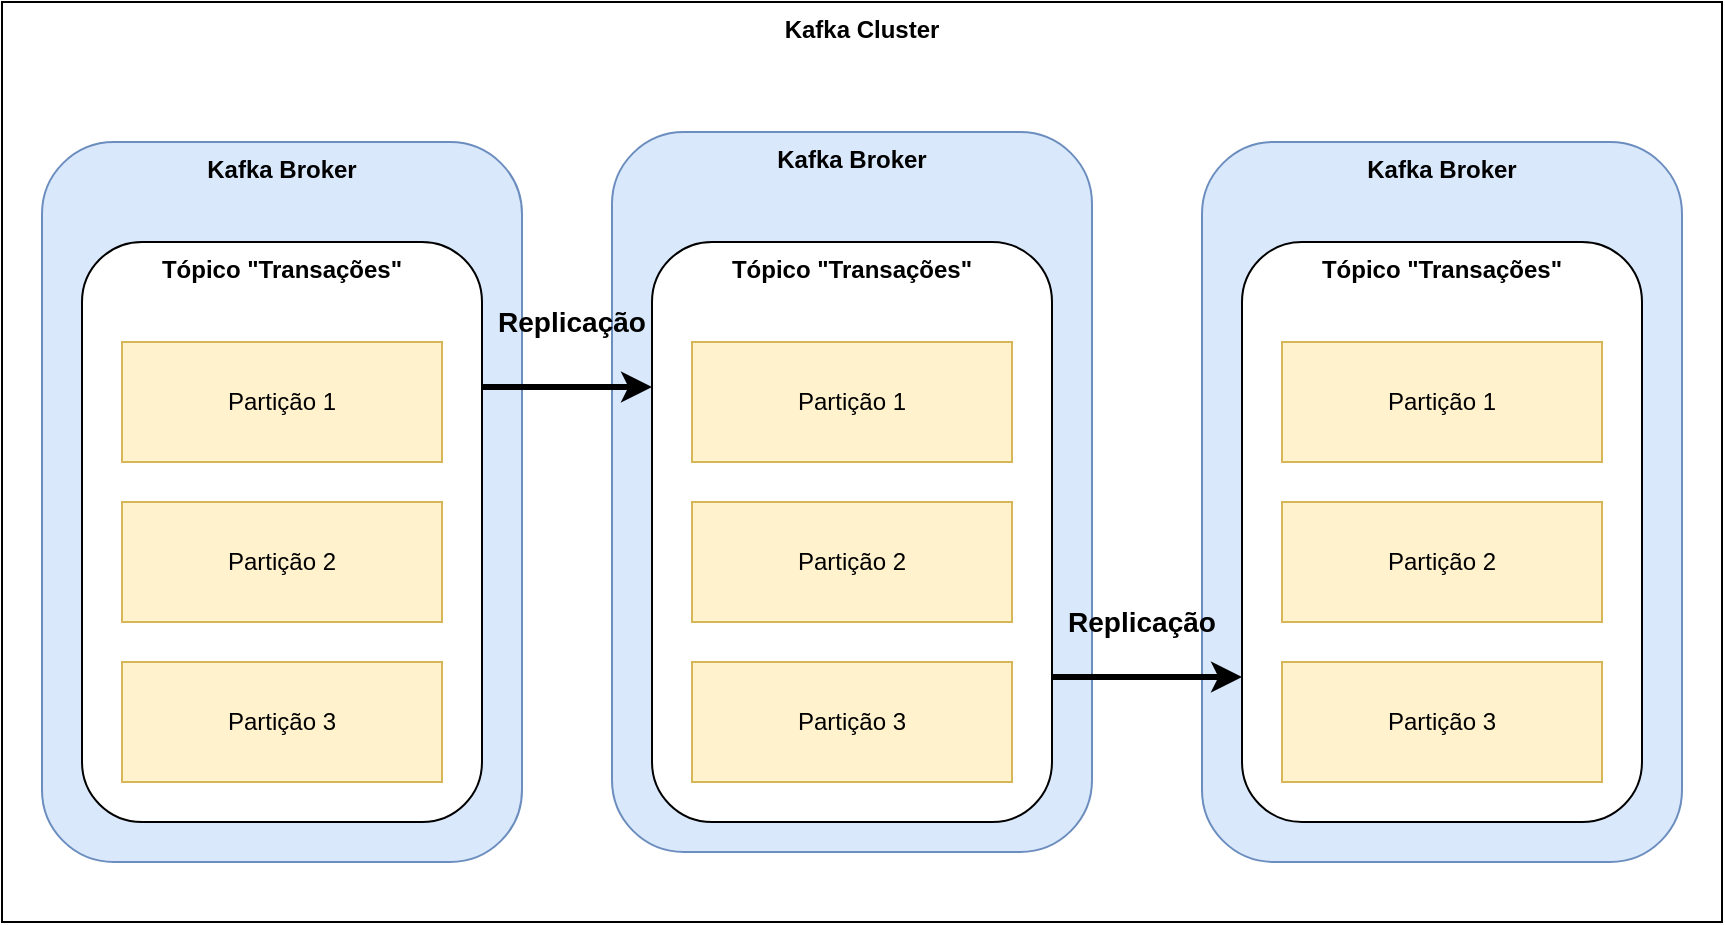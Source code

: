 <mxfile version="13.6.2" type="google" pages="8"><diagram id="SMaGmtSMMF9v738owCNt" name="001"><mxGraphModel dx="1355" dy="774" grid="1" gridSize="10" guides="1" tooltips="1" connect="1" arrows="1" fold="1" page="1" pageScale="1" pageWidth="850" pageHeight="1100" math="0" shadow="0"><root><mxCell id="0"/><mxCell id="1" parent="0"/><mxCell id="S-jKX4IU_Y_Quae8QyHj-8" value="Kafka Cluster" style="rounded=0;whiteSpace=wrap;html=1;align=center;fontStyle=1;verticalAlign=top;" parent="1" vertex="1"><mxGeometry width="860" height="460" as="geometry"/></mxCell><mxCell id="S-jKX4IU_Y_Quae8QyHj-3" value="&lt;b&gt;Kafka Broker&lt;/b&gt;" style="rounded=1;whiteSpace=wrap;html=1;verticalAlign=top;align=center;fillColor=#dae8fc;strokeColor=#6c8ebf;" parent="1" vertex="1"><mxGeometry x="20" y="70" width="240" height="360" as="geometry"/></mxCell><mxCell id="S-jKX4IU_Y_Quae8QyHj-9" value="&lt;b&gt;Kafka Broker&lt;/b&gt;" style="rounded=1;whiteSpace=wrap;html=1;verticalAlign=top;align=center;fillColor=#dae8fc;strokeColor=#6c8ebf;" parent="1" vertex="1"><mxGeometry x="305" y="65" width="240" height="360" as="geometry"/></mxCell><mxCell id="S-jKX4IU_Y_Quae8QyHj-10" value="&lt;b&gt;Kafka Broker&lt;/b&gt;" style="rounded=1;whiteSpace=wrap;html=1;verticalAlign=top;align=center;fillColor=#dae8fc;strokeColor=#6c8ebf;" parent="1" vertex="1"><mxGeometry x="600" y="70" width="240" height="360" as="geometry"/></mxCell><mxCell id="S-jKX4IU_Y_Quae8QyHj-11" value="&lt;b&gt;Tópico &quot;Transações&quot;&lt;/b&gt;" style="rounded=1;whiteSpace=wrap;html=1;align=center;verticalAlign=top;" parent="1" vertex="1"><mxGeometry x="40" y="120" width="200" height="290" as="geometry"/></mxCell><mxCell id="S-jKX4IU_Y_Quae8QyHj-12" value="Partição 1" style="rounded=0;whiteSpace=wrap;html=1;align=center;fillColor=#fff2cc;strokeColor=#d6b656;" parent="1" vertex="1"><mxGeometry x="60" y="170" width="160" height="60" as="geometry"/></mxCell><mxCell id="S-jKX4IU_Y_Quae8QyHj-13" value="Partição 2" style="rounded=0;whiteSpace=wrap;html=1;align=center;fillColor=#fff2cc;strokeColor=#d6b656;" parent="1" vertex="1"><mxGeometry x="60" y="250" width="160" height="60" as="geometry"/></mxCell><mxCell id="S-jKX4IU_Y_Quae8QyHj-14" value="Partição 3" style="rounded=0;whiteSpace=wrap;html=1;align=center;fillColor=#fff2cc;strokeColor=#d6b656;" parent="1" vertex="1"><mxGeometry x="60" y="330" width="160" height="60" as="geometry"/></mxCell><mxCell id="S-jKX4IU_Y_Quae8QyHj-15" value="&lt;b&gt;Tópico &quot;Transações&quot;&lt;/b&gt;" style="rounded=1;whiteSpace=wrap;html=1;align=center;verticalAlign=top;" parent="1" vertex="1"><mxGeometry x="325" y="120" width="200" height="290" as="geometry"/></mxCell><mxCell id="S-jKX4IU_Y_Quae8QyHj-16" value="Partição 1" style="rounded=0;whiteSpace=wrap;html=1;align=center;fillColor=#fff2cc;strokeColor=#d6b656;" parent="1" vertex="1"><mxGeometry x="345" y="170" width="160" height="60" as="geometry"/></mxCell><mxCell id="S-jKX4IU_Y_Quae8QyHj-17" value="Partição 2" style="rounded=0;whiteSpace=wrap;html=1;align=center;fillColor=#fff2cc;strokeColor=#d6b656;" parent="1" vertex="1"><mxGeometry x="345" y="250" width="160" height="60" as="geometry"/></mxCell><mxCell id="S-jKX4IU_Y_Quae8QyHj-18" value="Partição 3" style="rounded=0;whiteSpace=wrap;html=1;align=center;fillColor=#fff2cc;strokeColor=#d6b656;" parent="1" vertex="1"><mxGeometry x="345" y="330" width="160" height="60" as="geometry"/></mxCell><mxCell id="S-jKX4IU_Y_Quae8QyHj-19" value="&lt;b&gt;Tópico &quot;Transações&quot;&lt;/b&gt;" style="rounded=1;whiteSpace=wrap;html=1;align=center;verticalAlign=top;" parent="1" vertex="1"><mxGeometry x="620" y="120" width="200" height="290" as="geometry"/></mxCell><mxCell id="S-jKX4IU_Y_Quae8QyHj-20" value="Partição 1" style="rounded=0;whiteSpace=wrap;html=1;align=center;fillColor=#fff2cc;strokeColor=#d6b656;" parent="1" vertex="1"><mxGeometry x="640" y="170" width="160" height="60" as="geometry"/></mxCell><mxCell id="S-jKX4IU_Y_Quae8QyHj-21" value="Partição 2" style="rounded=0;whiteSpace=wrap;html=1;align=center;fillColor=#fff2cc;strokeColor=#d6b656;" parent="1" vertex="1"><mxGeometry x="640" y="250" width="160" height="60" as="geometry"/></mxCell><mxCell id="S-jKX4IU_Y_Quae8QyHj-22" value="Partição 3" style="rounded=0;whiteSpace=wrap;html=1;align=center;fillColor=#fff2cc;strokeColor=#d6b656;" parent="1" vertex="1"><mxGeometry x="640" y="330" width="160" height="60" as="geometry"/></mxCell><mxCell id="S-jKX4IU_Y_Quae8QyHj-23" value="" style="endArrow=classic;html=1;exitX=1;exitY=0.25;exitDx=0;exitDy=0;entryX=0;entryY=0.25;entryDx=0;entryDy=0;strokeWidth=3;" parent="1" source="S-jKX4IU_Y_Quae8QyHj-11" target="S-jKX4IU_Y_Quae8QyHj-15" edge="1"><mxGeometry width="50" height="50" relative="1" as="geometry"><mxPoint x="280" y="590" as="sourcePoint"/><mxPoint x="330" y="540" as="targetPoint"/></mxGeometry></mxCell><mxCell id="S-jKX4IU_Y_Quae8QyHj-24" value="" style="endArrow=classic;html=1;exitX=1;exitY=0.75;exitDx=0;exitDy=0;entryX=0;entryY=0.75;entryDx=0;entryDy=0;strokeWidth=3;" parent="1" source="S-jKX4IU_Y_Quae8QyHj-15" target="S-jKX4IU_Y_Quae8QyHj-19" edge="1"><mxGeometry width="50" height="50" relative="1" as="geometry"><mxPoint x="250" y="202.5" as="sourcePoint"/><mxPoint x="335" y="202.5" as="targetPoint"/></mxGeometry></mxCell><mxCell id="S-jKX4IU_Y_Quae8QyHj-25" value="Replicação" style="text;html=1;strokeColor=none;fillColor=none;align=center;verticalAlign=middle;whiteSpace=wrap;rounded=0;fontStyle=1;fontSize=14;" parent="1" vertex="1"><mxGeometry x="240" y="150" width="90" height="20" as="geometry"/></mxCell><mxCell id="S-jKX4IU_Y_Quae8QyHj-26" value="Replicação" style="text;html=1;strokeColor=none;fillColor=none;align=center;verticalAlign=middle;whiteSpace=wrap;rounded=0;fontStyle=1;fontSize=14;" parent="1" vertex="1"><mxGeometry x="525" y="300" width="90" height="20" as="geometry"/></mxCell></root></mxGraphModel></diagram><diagram name="002" id="JrnRyFQoqWRYD9gsjKCZ"><mxGraphModel dx="1355" dy="774" grid="1" gridSize="10" guides="1" tooltips="1" connect="1" arrows="1" fold="1" page="1" pageScale="1" pageWidth="850" pageHeight="1100" math="0" shadow="0"><root><mxCell id="Ucshd4aC1cY5AWFS7UN5-0"/><mxCell id="Ucshd4aC1cY5AWFS7UN5-1" parent="Ucshd4aC1cY5AWFS7UN5-0"/><mxCell id="Ucshd4aC1cY5AWFS7UN5-6" value="&lt;b&gt;Tópico &quot;Transações&quot;&lt;/b&gt;" style="rounded=1;whiteSpace=wrap;html=1;align=center;verticalAlign=top;" parent="Ucshd4aC1cY5AWFS7UN5-1" vertex="1"><mxGeometry x="40" y="30" width="200" height="290" as="geometry"/></mxCell><mxCell id="Ucshd4aC1cY5AWFS7UN5-7" value="Partição 1" style="rounded=0;whiteSpace=wrap;html=1;align=center;fillColor=#fff2cc;strokeColor=#d6b656;" parent="Ucshd4aC1cY5AWFS7UN5-1" vertex="1"><mxGeometry x="60" y="80" width="160" height="60" as="geometry"/></mxCell><mxCell id="Ucshd4aC1cY5AWFS7UN5-8" value="Partição 2" style="rounded=0;whiteSpace=wrap;html=1;align=center;fillColor=#fff2cc;strokeColor=#d6b656;" parent="Ucshd4aC1cY5AWFS7UN5-1" vertex="1"><mxGeometry x="60" y="160" width="160" height="60" as="geometry"/></mxCell><mxCell id="Ucshd4aC1cY5AWFS7UN5-9" value="Partição 3" style="rounded=0;whiteSpace=wrap;html=1;align=center;fillColor=#fff2cc;strokeColor=#d6b656;" parent="Ucshd4aC1cY5AWFS7UN5-1" vertex="1"><mxGeometry x="60" y="240" width="160" height="60" as="geometry"/></mxCell></root></mxGraphModel></diagram><diagram name="003" id="pwMc_rxLqla7Qt0mM9DG"><mxGraphModel dx="1355" dy="774" grid="1" gridSize="10" guides="1" tooltips="1" connect="1" arrows="1" fold="1" page="1" pageScale="1" pageWidth="850" pageHeight="1100" math="0" shadow="0"><root><mxCell id="iGPVlThM0k2ocdTnZLX1-0"/><mxCell id="iGPVlThM0k2ocdTnZLX1-1" parent="iGPVlThM0k2ocdTnZLX1-0"/><mxCell id="iGPVlThM0k2ocdTnZLX1-2" value="&lt;b&gt;Tópico &quot;trucks&quot;&lt;/b&gt;" style="rounded=1;whiteSpace=wrap;html=1;align=center;verticalAlign=top;" vertex="1" parent="iGPVlThM0k2ocdTnZLX1-1"><mxGeometry x="390" y="30" width="200" height="290" as="geometry"/></mxCell><mxCell id="iGPVlThM0k2ocdTnZLX1-3" value="Partição 1" style="rounded=0;whiteSpace=wrap;html=1;align=center;fillColor=#fff2cc;strokeColor=#d6b656;" vertex="1" parent="iGPVlThM0k2ocdTnZLX1-1"><mxGeometry x="410" y="80" width="160" height="60" as="geometry"/></mxCell><mxCell id="iGPVlThM0k2ocdTnZLX1-4" value="Partição 2" style="rounded=0;whiteSpace=wrap;html=1;align=center;fillColor=#fff2cc;strokeColor=#d6b656;" vertex="1" parent="iGPVlThM0k2ocdTnZLX1-1"><mxGeometry x="410" y="160" width="160" height="60" as="geometry"/></mxCell><mxCell id="iGPVlThM0k2ocdTnZLX1-5" value="Partição 3" style="rounded=0;whiteSpace=wrap;html=1;align=center;fillColor=#fff2cc;strokeColor=#d6b656;" vertex="1" parent="iGPVlThM0k2ocdTnZLX1-1"><mxGeometry x="410" y="240" width="160" height="60" as="geometry"/></mxCell><mxCell id="iGPVlThM0k2ocdTnZLX1-13" value="" style="endArrow=classic;html=1;entryX=0;entryY=0.5;entryDx=0;entryDy=0;" edge="1" parent="iGPVlThM0k2ocdTnZLX1-1" target="iGPVlThM0k2ocdTnZLX1-3"><mxGeometry width="50" height="50" relative="1" as="geometry"><mxPoint x="140" y="110" as="sourcePoint"/><mxPoint x="450" y="210" as="targetPoint"/></mxGeometry></mxCell><mxCell id="iGPVlThM0k2ocdTnZLX1-14" value="" style="endArrow=classic;html=1;entryX=0;entryY=0.5;entryDx=0;entryDy=0;" edge="1" parent="iGPVlThM0k2ocdTnZLX1-1" target="iGPVlThM0k2ocdTnZLX1-5"><mxGeometry width="50" height="50" relative="1" as="geometry"><mxPoint x="140" y="270" as="sourcePoint"/><mxPoint x="270" y="120" as="targetPoint"/><Array as="points"><mxPoint x="200" y="270"/></Array></mxGeometry></mxCell><mxCell id="iGPVlThM0k2ocdTnZLX1-6" value="" style="shape=image;verticalLabelPosition=bottom;labelBackgroundColor=#ffffff;verticalAlign=top;aspect=fixed;imageAspect=0;image=https://image.flaticon.com/icons/svg/502/502009.svg;" vertex="1" parent="iGPVlThM0k2ocdTnZLX1-1"><mxGeometry x="50" y="60" width="82.5" height="82.5" as="geometry"/></mxCell><mxCell id="iGPVlThM0k2ocdTnZLX1-10" value="" style="shape=image;verticalLabelPosition=bottom;labelBackgroundColor=#ffffff;verticalAlign=top;aspect=fixed;imageAspect=0;image=https://image.flaticon.com/icons/svg/502/502009.svg;" vertex="1" parent="iGPVlThM0k2ocdTnZLX1-1"><mxGeometry x="50" y="220" width="82.5" height="82.5" as="geometry"/></mxCell><mxCell id="cJ6sBGNRuk6j-lRIObsk-7" value="" style="group;fontSize=13;" vertex="1" connectable="0" parent="iGPVlThM0k2ocdTnZLX1-1"><mxGeometry x="230" y="40" width="110" height="67.5" as="geometry"/></mxCell><mxCell id="cJ6sBGNRuk6j-lRIObsk-8" value="chave: &lt;span style=&quot;font-weight: normal ; font-size: 14px&quot;&gt;caminhão-001&lt;/span&gt;" style="text;html=1;strokeColor=none;fillColor=none;align=center;verticalAlign=middle;whiteSpace=wrap;rounded=0;fontStyle=1;fontSize=14;" vertex="1" parent="cJ6sBGNRuk6j-lRIObsk-7"><mxGeometry x="-60" width="170" height="27.5" as="geometry"/></mxCell><mxCell id="cJ6sBGNRuk6j-lRIObsk-9" value="" style="shape=image;verticalLabelPosition=bottom;labelBackgroundColor=#ffffff;verticalAlign=top;aspect=fixed;imageAspect=0;image=https://image.flaticon.com/icons/svg/88/88264.svg;" vertex="1" parent="cJ6sBGNRuk6j-lRIObsk-7"><mxGeometry x="5" y="27.5" width="40" height="40" as="geometry"/></mxCell><mxCell id="cJ6sBGNRuk6j-lRIObsk-10" value="" style="group;fontSize=13;" vertex="1" connectable="0" parent="iGPVlThM0k2ocdTnZLX1-1"><mxGeometry x="230" y="200" width="110" height="67.5" as="geometry"/></mxCell><mxCell id="cJ6sBGNRuk6j-lRIObsk-11" value="chave: &lt;span style=&quot;font-weight: normal ; font-size: 14px&quot;&gt;caminhão-002&lt;/span&gt;" style="text;html=1;strokeColor=none;fillColor=none;align=center;verticalAlign=middle;whiteSpace=wrap;rounded=0;fontStyle=1;fontSize=14;" vertex="1" parent="cJ6sBGNRuk6j-lRIObsk-10"><mxGeometry x="-60" width="170" height="27.5" as="geometry"/></mxCell><mxCell id="cJ6sBGNRuk6j-lRIObsk-12" value="" style="shape=image;verticalLabelPosition=bottom;labelBackgroundColor=#ffffff;verticalAlign=top;aspect=fixed;imageAspect=0;image=https://image.flaticon.com/icons/svg/88/88264.svg;" vertex="1" parent="cJ6sBGNRuk6j-lRIObsk-10"><mxGeometry x="5" y="27.5" width="40" height="40" as="geometry"/></mxCell></root></mxGraphModel></diagram><diagram name="004" id="ZYCza1hA_O1iKmWrlJeM"><mxGraphModel dx="1355" dy="774" grid="1" gridSize="10" guides="1" tooltips="1" connect="1" arrows="1" fold="1" page="1" pageScale="1" pageWidth="850" pageHeight="1100" math="0" shadow="0"><root><mxCell id="QipPhao0W5s7_NOXU7sE-0"/><mxCell id="QipPhao0W5s7_NOXU7sE-1" parent="QipPhao0W5s7_NOXU7sE-0"/><mxCell id="QipPhao0W5s7_NOXU7sE-2" value="&lt;b&gt;Tópico &quot;Transações&quot;&lt;/b&gt;" style="rounded=1;whiteSpace=wrap;html=1;align=center;verticalAlign=top;" vertex="1" parent="QipPhao0W5s7_NOXU7sE-1"><mxGeometry x="40" y="30" width="550" height="360" as="geometry"/></mxCell><mxCell id="QipPhao0W5s7_NOXU7sE-16" value="" style="group" vertex="1" connectable="0" parent="QipPhao0W5s7_NOXU7sE-1"><mxGeometry x="60" y="80" width="510" height="80" as="geometry"/></mxCell><mxCell id="QipPhao0W5s7_NOXU7sE-3" value="Partição 1" style="rounded=0;whiteSpace=wrap;html=1;align=center;fillColor=#fff2cc;strokeColor=#d6b656;verticalAlign=top;" vertex="1" parent="QipPhao0W5s7_NOXU7sE-16"><mxGeometry width="510" height="80" as="geometry"/></mxCell><mxCell id="QipPhao0W5s7_NOXU7sE-6" value="0" style="rounded=0;whiteSpace=wrap;html=1;" vertex="1" parent="QipPhao0W5s7_NOXU7sE-16"><mxGeometry x="10" y="40" width="40" height="30" as="geometry"/></mxCell><mxCell id="QipPhao0W5s7_NOXU7sE-7" value="1" style="rounded=0;whiteSpace=wrap;html=1;" vertex="1" parent="QipPhao0W5s7_NOXU7sE-16"><mxGeometry x="60" y="40" width="40" height="30" as="geometry"/></mxCell><mxCell id="QipPhao0W5s7_NOXU7sE-8" value="2" style="rounded=0;whiteSpace=wrap;html=1;" vertex="1" parent="QipPhao0W5s7_NOXU7sE-16"><mxGeometry x="110" y="40" width="40" height="30" as="geometry"/></mxCell><mxCell id="QipPhao0W5s7_NOXU7sE-9" value="3" style="rounded=0;whiteSpace=wrap;html=1;" vertex="1" parent="QipPhao0W5s7_NOXU7sE-16"><mxGeometry x="160" y="40" width="40" height="30" as="geometry"/></mxCell><mxCell id="QipPhao0W5s7_NOXU7sE-10" value="4" style="rounded=0;whiteSpace=wrap;html=1;" vertex="1" parent="QipPhao0W5s7_NOXU7sE-16"><mxGeometry x="210" y="40" width="40" height="30" as="geometry"/></mxCell><mxCell id="QipPhao0W5s7_NOXU7sE-11" value="5" style="rounded=0;whiteSpace=wrap;html=1;" vertex="1" parent="QipPhao0W5s7_NOXU7sE-16"><mxGeometry x="260" y="40" width="40" height="30" as="geometry"/></mxCell><mxCell id="QipPhao0W5s7_NOXU7sE-12" value="6" style="rounded=0;whiteSpace=wrap;html=1;" vertex="1" parent="QipPhao0W5s7_NOXU7sE-16"><mxGeometry x="310" y="40" width="40" height="30" as="geometry"/></mxCell><mxCell id="QipPhao0W5s7_NOXU7sE-13" value="7" style="rounded=0;whiteSpace=wrap;html=1;" vertex="1" parent="QipPhao0W5s7_NOXU7sE-16"><mxGeometry x="360" y="40" width="40" height="30" as="geometry"/></mxCell><mxCell id="QipPhao0W5s7_NOXU7sE-14" value="8" style="rounded=0;whiteSpace=wrap;html=1;" vertex="1" parent="QipPhao0W5s7_NOXU7sE-16"><mxGeometry x="410" y="40" width="40" height="30" as="geometry"/></mxCell><mxCell id="QipPhao0W5s7_NOXU7sE-15" value="9" style="rounded=0;whiteSpace=wrap;html=1;" vertex="1" parent="QipPhao0W5s7_NOXU7sE-16"><mxGeometry x="460" y="40" width="40" height="30" as="geometry"/></mxCell><mxCell id="QipPhao0W5s7_NOXU7sE-17" value="" style="group" vertex="1" connectable="0" parent="QipPhao0W5s7_NOXU7sE-1"><mxGeometry x="60" y="180" width="510" height="80" as="geometry"/></mxCell><mxCell id="QipPhao0W5s7_NOXU7sE-18" value="Partição 2" style="rounded=0;whiteSpace=wrap;html=1;align=center;fillColor=#fff2cc;strokeColor=#d6b656;verticalAlign=top;" vertex="1" parent="QipPhao0W5s7_NOXU7sE-17"><mxGeometry width="510" height="80" as="geometry"/></mxCell><mxCell id="QipPhao0W5s7_NOXU7sE-19" value="0" style="rounded=0;whiteSpace=wrap;html=1;" vertex="1" parent="QipPhao0W5s7_NOXU7sE-17"><mxGeometry x="10" y="40" width="40" height="30" as="geometry"/></mxCell><mxCell id="QipPhao0W5s7_NOXU7sE-20" value="1" style="rounded=0;whiteSpace=wrap;html=1;" vertex="1" parent="QipPhao0W5s7_NOXU7sE-17"><mxGeometry x="60" y="40" width="40" height="30" as="geometry"/></mxCell><mxCell id="QipPhao0W5s7_NOXU7sE-21" value="2" style="rounded=0;whiteSpace=wrap;html=1;" vertex="1" parent="QipPhao0W5s7_NOXU7sE-17"><mxGeometry x="110" y="40" width="40" height="30" as="geometry"/></mxCell><mxCell id="QipPhao0W5s7_NOXU7sE-22" value="3" style="rounded=0;whiteSpace=wrap;html=1;" vertex="1" parent="QipPhao0W5s7_NOXU7sE-17"><mxGeometry x="160" y="40" width="40" height="30" as="geometry"/></mxCell><mxCell id="QipPhao0W5s7_NOXU7sE-23" value="4" style="rounded=0;whiteSpace=wrap;html=1;" vertex="1" parent="QipPhao0W5s7_NOXU7sE-17"><mxGeometry x="210" y="40" width="40" height="30" as="geometry"/></mxCell><mxCell id="QipPhao0W5s7_NOXU7sE-24" value="5" style="rounded=0;whiteSpace=wrap;html=1;" vertex="1" parent="QipPhao0W5s7_NOXU7sE-17"><mxGeometry x="260" y="40" width="40" height="30" as="geometry"/></mxCell><mxCell id="QipPhao0W5s7_NOXU7sE-25" value="6" style="rounded=0;whiteSpace=wrap;html=1;" vertex="1" parent="QipPhao0W5s7_NOXU7sE-17"><mxGeometry x="310" y="40" width="40" height="30" as="geometry"/></mxCell><mxCell id="QipPhao0W5s7_NOXU7sE-26" value="7" style="rounded=0;whiteSpace=wrap;html=1;" vertex="1" parent="QipPhao0W5s7_NOXU7sE-17"><mxGeometry x="360" y="40" width="40" height="30" as="geometry"/></mxCell><mxCell id="QipPhao0W5s7_NOXU7sE-27" value="8" style="rounded=0;whiteSpace=wrap;html=1;" vertex="1" parent="QipPhao0W5s7_NOXU7sE-17"><mxGeometry x="410" y="40" width="40" height="30" as="geometry"/></mxCell><mxCell id="QipPhao0W5s7_NOXU7sE-28" value="9" style="rounded=0;whiteSpace=wrap;html=1;" vertex="1" parent="QipPhao0W5s7_NOXU7sE-17"><mxGeometry x="460" y="40" width="40" height="30" as="geometry"/></mxCell><mxCell id="QipPhao0W5s7_NOXU7sE-30" value="" style="group" vertex="1" connectable="0" parent="QipPhao0W5s7_NOXU7sE-1"><mxGeometry x="60" y="280" width="510" height="80" as="geometry"/></mxCell><mxCell id="QipPhao0W5s7_NOXU7sE-31" value="Partição 3" style="rounded=0;whiteSpace=wrap;html=1;align=center;fillColor=#fff2cc;strokeColor=#d6b656;verticalAlign=top;" vertex="1" parent="QipPhao0W5s7_NOXU7sE-30"><mxGeometry width="510" height="80" as="geometry"/></mxCell><mxCell id="QipPhao0W5s7_NOXU7sE-32" value="0" style="rounded=0;whiteSpace=wrap;html=1;" vertex="1" parent="QipPhao0W5s7_NOXU7sE-30"><mxGeometry x="10" y="40" width="40" height="30" as="geometry"/></mxCell><mxCell id="QipPhao0W5s7_NOXU7sE-33" value="1" style="rounded=0;whiteSpace=wrap;html=1;" vertex="1" parent="QipPhao0W5s7_NOXU7sE-30"><mxGeometry x="60" y="40" width="40" height="30" as="geometry"/></mxCell><mxCell id="QipPhao0W5s7_NOXU7sE-34" value="2" style="rounded=0;whiteSpace=wrap;html=1;" vertex="1" parent="QipPhao0W5s7_NOXU7sE-30"><mxGeometry x="110" y="40" width="40" height="30" as="geometry"/></mxCell><mxCell id="QipPhao0W5s7_NOXU7sE-35" value="3" style="rounded=0;whiteSpace=wrap;html=1;" vertex="1" parent="QipPhao0W5s7_NOXU7sE-30"><mxGeometry x="160" y="40" width="40" height="30" as="geometry"/></mxCell><mxCell id="QipPhao0W5s7_NOXU7sE-36" value="4" style="rounded=0;whiteSpace=wrap;html=1;" vertex="1" parent="QipPhao0W5s7_NOXU7sE-30"><mxGeometry x="210" y="40" width="40" height="30" as="geometry"/></mxCell><mxCell id="QipPhao0W5s7_NOXU7sE-37" value="5" style="rounded=0;whiteSpace=wrap;html=1;" vertex="1" parent="QipPhao0W5s7_NOXU7sE-30"><mxGeometry x="260" y="40" width="40" height="30" as="geometry"/></mxCell><mxCell id="QipPhao0W5s7_NOXU7sE-38" value="6" style="rounded=0;whiteSpace=wrap;html=1;" vertex="1" parent="QipPhao0W5s7_NOXU7sE-30"><mxGeometry x="310" y="40" width="40" height="30" as="geometry"/></mxCell><mxCell id="QipPhao0W5s7_NOXU7sE-39" value="7" style="rounded=0;whiteSpace=wrap;html=1;" vertex="1" parent="QipPhao0W5s7_NOXU7sE-30"><mxGeometry x="360" y="40" width="40" height="30" as="geometry"/></mxCell><mxCell id="QipPhao0W5s7_NOXU7sE-40" value="8" style="rounded=0;whiteSpace=wrap;html=1;" vertex="1" parent="QipPhao0W5s7_NOXU7sE-30"><mxGeometry x="410" y="40" width="40" height="30" as="geometry"/></mxCell><mxCell id="QipPhao0W5s7_NOXU7sE-41" value="9" style="rounded=0;whiteSpace=wrap;html=1;" vertex="1" parent="QipPhao0W5s7_NOXU7sE-30"><mxGeometry x="460" y="40" width="40" height="30" as="geometry"/></mxCell></root></mxGraphModel></diagram><diagram name="005" id="d5ZfJnXh7gqM4-FibMkE"><mxGraphModel dx="1355" dy="774" grid="1" gridSize="10" guides="1" tooltips="1" connect="1" arrows="1" fold="1" page="1" pageScale="1" pageWidth="850" pageHeight="1100" math="0" shadow="0"><root><mxCell id="OZIPf6FRHxM6QURKi4Pk-0"/><mxCell id="OZIPf6FRHxM6QURKi4Pk-1" parent="OZIPf6FRHxM6QURKi4Pk-0"/><mxCell id="OZIPf6FRHxM6QURKi4Pk-2" value="&lt;b&gt;Tópico &quot;Transações&quot;&lt;/b&gt;" style="rounded=1;whiteSpace=wrap;html=1;align=center;verticalAlign=top;" vertex="1" parent="OZIPf6FRHxM6QURKi4Pk-1"><mxGeometry x="40" y="30" width="550" height="360" as="geometry"/></mxCell><mxCell id="OZIPf6FRHxM6QURKi4Pk-3" value="" style="group" vertex="1" connectable="0" parent="OZIPf6FRHxM6QURKi4Pk-1"><mxGeometry x="60" y="80" width="510" height="80" as="geometry"/></mxCell><mxCell id="OZIPf6FRHxM6QURKi4Pk-4" value="Partição 1" style="rounded=0;whiteSpace=wrap;html=1;align=center;fillColor=#fff2cc;strokeColor=#d6b656;verticalAlign=top;" vertex="1" parent="OZIPf6FRHxM6QURKi4Pk-3"><mxGeometry width="510" height="80" as="geometry"/></mxCell><mxCell id="OZIPf6FRHxM6QURKi4Pk-5" value="0" style="rounded=0;whiteSpace=wrap;html=1;fillColor=#f8cecc;strokeColor=#b85450;" vertex="1" parent="OZIPf6FRHxM6QURKi4Pk-3"><mxGeometry x="10" y="40" width="40" height="30" as="geometry"/></mxCell><mxCell id="OZIPf6FRHxM6QURKi4Pk-6" value="1" style="rounded=0;whiteSpace=wrap;html=1;fillColor=#f8cecc;strokeColor=#b85450;" vertex="1" parent="OZIPf6FRHxM6QURKi4Pk-3"><mxGeometry x="60" y="40" width="40" height="30" as="geometry"/></mxCell><mxCell id="OZIPf6FRHxM6QURKi4Pk-7" value="2" style="rounded=0;whiteSpace=wrap;html=1;fillColor=#f8cecc;strokeColor=#b85450;" vertex="1" parent="OZIPf6FRHxM6QURKi4Pk-3"><mxGeometry x="110" y="40" width="40" height="30" as="geometry"/></mxCell><mxCell id="OZIPf6FRHxM6QURKi4Pk-8" value="3" style="rounded=0;whiteSpace=wrap;html=1;" vertex="1" parent="OZIPf6FRHxM6QURKi4Pk-3"><mxGeometry x="160" y="40" width="40" height="30" as="geometry"/></mxCell><mxCell id="OZIPf6FRHxM6QURKi4Pk-9" value="4" style="rounded=0;whiteSpace=wrap;html=1;" vertex="1" parent="OZIPf6FRHxM6QURKi4Pk-3"><mxGeometry x="210" y="40" width="40" height="30" as="geometry"/></mxCell><mxCell id="OZIPf6FRHxM6QURKi4Pk-10" value="5" style="rounded=0;whiteSpace=wrap;html=1;" vertex="1" parent="OZIPf6FRHxM6QURKi4Pk-3"><mxGeometry x="260" y="40" width="40" height="30" as="geometry"/></mxCell><mxCell id="OZIPf6FRHxM6QURKi4Pk-11" value="6" style="rounded=0;whiteSpace=wrap;html=1;" vertex="1" parent="OZIPf6FRHxM6QURKi4Pk-3"><mxGeometry x="310" y="40" width="40" height="30" as="geometry"/></mxCell><mxCell id="OZIPf6FRHxM6QURKi4Pk-12" value="7" style="rounded=0;whiteSpace=wrap;html=1;" vertex="1" parent="OZIPf6FRHxM6QURKi4Pk-3"><mxGeometry x="360" y="40" width="40" height="30" as="geometry"/></mxCell><mxCell id="OZIPf6FRHxM6QURKi4Pk-13" value="8" style="rounded=0;whiteSpace=wrap;html=1;" vertex="1" parent="OZIPf6FRHxM6QURKi4Pk-3"><mxGeometry x="410" y="40" width="40" height="30" as="geometry"/></mxCell><mxCell id="OZIPf6FRHxM6QURKi4Pk-14" value="9" style="rounded=0;whiteSpace=wrap;html=1;" vertex="1" parent="OZIPf6FRHxM6QURKi4Pk-3"><mxGeometry x="460" y="40" width="40" height="30" as="geometry"/></mxCell><mxCell id="OZIPf6FRHxM6QURKi4Pk-15" value="" style="group" vertex="1" connectable="0" parent="OZIPf6FRHxM6QURKi4Pk-1"><mxGeometry x="60" y="180" width="510" height="80" as="geometry"/></mxCell><mxCell id="OZIPf6FRHxM6QURKi4Pk-16" value="Partição 2" style="rounded=0;whiteSpace=wrap;html=1;align=center;fillColor=#fff2cc;strokeColor=#d6b656;verticalAlign=top;" vertex="1" parent="OZIPf6FRHxM6QURKi4Pk-15"><mxGeometry width="510" height="80" as="geometry"/></mxCell><mxCell id="OZIPf6FRHxM6QURKi4Pk-17" value="0" style="rounded=0;whiteSpace=wrap;html=1;fillColor=#f8cecc;strokeColor=#b85450;" vertex="1" parent="OZIPf6FRHxM6QURKi4Pk-15"><mxGeometry x="10" y="40" width="40" height="30" as="geometry"/></mxCell><mxCell id="OZIPf6FRHxM6QURKi4Pk-18" value="1" style="rounded=0;whiteSpace=wrap;html=1;fillColor=#f8cecc;strokeColor=#b85450;" vertex="1" parent="OZIPf6FRHxM6QURKi4Pk-15"><mxGeometry x="60" y="40" width="40" height="30" as="geometry"/></mxCell><mxCell id="OZIPf6FRHxM6QURKi4Pk-19" value="2" style="rounded=0;whiteSpace=wrap;html=1;fillColor=#f8cecc;strokeColor=#b85450;" vertex="1" parent="OZIPf6FRHxM6QURKi4Pk-15"><mxGeometry x="110" y="40" width="40" height="30" as="geometry"/></mxCell><mxCell id="OZIPf6FRHxM6QURKi4Pk-20" value="3" style="rounded=0;whiteSpace=wrap;html=1;fillColor=#f8cecc;strokeColor=#b85450;" vertex="1" parent="OZIPf6FRHxM6QURKi4Pk-15"><mxGeometry x="160" y="40" width="40" height="30" as="geometry"/></mxCell><mxCell id="OZIPf6FRHxM6QURKi4Pk-21" value="4" style="rounded=0;whiteSpace=wrap;html=1;fillColor=#f8cecc;strokeColor=#b85450;" vertex="1" parent="OZIPf6FRHxM6QURKi4Pk-15"><mxGeometry x="210" y="40" width="40" height="30" as="geometry"/></mxCell><mxCell id="OZIPf6FRHxM6QURKi4Pk-22" value="5" style="rounded=0;whiteSpace=wrap;html=1;" vertex="1" parent="OZIPf6FRHxM6QURKi4Pk-15"><mxGeometry x="260" y="40" width="40" height="30" as="geometry"/></mxCell><mxCell id="OZIPf6FRHxM6QURKi4Pk-23" value="6" style="rounded=0;whiteSpace=wrap;html=1;" vertex="1" parent="OZIPf6FRHxM6QURKi4Pk-15"><mxGeometry x="310" y="40" width="40" height="30" as="geometry"/></mxCell><mxCell id="OZIPf6FRHxM6QURKi4Pk-24" value="7" style="rounded=0;whiteSpace=wrap;html=1;" vertex="1" parent="OZIPf6FRHxM6QURKi4Pk-15"><mxGeometry x="360" y="40" width="40" height="30" as="geometry"/></mxCell><mxCell id="OZIPf6FRHxM6QURKi4Pk-25" value="8" style="rounded=0;whiteSpace=wrap;html=1;" vertex="1" parent="OZIPf6FRHxM6QURKi4Pk-15"><mxGeometry x="410" y="40" width="40" height="30" as="geometry"/></mxCell><mxCell id="OZIPf6FRHxM6QURKi4Pk-26" value="9" style="rounded=0;whiteSpace=wrap;html=1;" vertex="1" parent="OZIPf6FRHxM6QURKi4Pk-15"><mxGeometry x="460" y="40" width="40" height="30" as="geometry"/></mxCell><mxCell id="OZIPf6FRHxM6QURKi4Pk-27" value="" style="group" vertex="1" connectable="0" parent="OZIPf6FRHxM6QURKi4Pk-1"><mxGeometry x="60" y="280" width="510" height="80" as="geometry"/></mxCell><mxCell id="OZIPf6FRHxM6QURKi4Pk-28" value="Partição 3" style="rounded=0;whiteSpace=wrap;html=1;align=center;fillColor=#fff2cc;strokeColor=#d6b656;verticalAlign=top;" vertex="1" parent="OZIPf6FRHxM6QURKi4Pk-27"><mxGeometry width="510" height="80" as="geometry"/></mxCell><mxCell id="OZIPf6FRHxM6QURKi4Pk-29" value="0" style="rounded=0;whiteSpace=wrap;html=1;fillColor=#f8cecc;strokeColor=#b85450;" vertex="1" parent="OZIPf6FRHxM6QURKi4Pk-27"><mxGeometry x="10" y="40" width="40" height="30" as="geometry"/></mxCell><mxCell id="OZIPf6FRHxM6QURKi4Pk-30" value="1" style="rounded=0;whiteSpace=wrap;html=1;" vertex="1" parent="OZIPf6FRHxM6QURKi4Pk-27"><mxGeometry x="60" y="40" width="40" height="30" as="geometry"/></mxCell><mxCell id="OZIPf6FRHxM6QURKi4Pk-31" value="2" style="rounded=0;whiteSpace=wrap;html=1;" vertex="1" parent="OZIPf6FRHxM6QURKi4Pk-27"><mxGeometry x="110" y="40" width="40" height="30" as="geometry"/></mxCell><mxCell id="OZIPf6FRHxM6QURKi4Pk-32" value="3" style="rounded=0;whiteSpace=wrap;html=1;" vertex="1" parent="OZIPf6FRHxM6QURKi4Pk-27"><mxGeometry x="160" y="40" width="40" height="30" as="geometry"/></mxCell><mxCell id="OZIPf6FRHxM6QURKi4Pk-33" value="4" style="rounded=0;whiteSpace=wrap;html=1;" vertex="1" parent="OZIPf6FRHxM6QURKi4Pk-27"><mxGeometry x="210" y="40" width="40" height="30" as="geometry"/></mxCell><mxCell id="OZIPf6FRHxM6QURKi4Pk-34" value="5" style="rounded=0;whiteSpace=wrap;html=1;" vertex="1" parent="OZIPf6FRHxM6QURKi4Pk-27"><mxGeometry x="260" y="40" width="40" height="30" as="geometry"/></mxCell><mxCell id="OZIPf6FRHxM6QURKi4Pk-35" value="6" style="rounded=0;whiteSpace=wrap;html=1;" vertex="1" parent="OZIPf6FRHxM6QURKi4Pk-27"><mxGeometry x="310" y="40" width="40" height="30" as="geometry"/></mxCell><mxCell id="OZIPf6FRHxM6QURKi4Pk-36" value="7" style="rounded=0;whiteSpace=wrap;html=1;" vertex="1" parent="OZIPf6FRHxM6QURKi4Pk-27"><mxGeometry x="360" y="40" width="40" height="30" as="geometry"/></mxCell><mxCell id="OZIPf6FRHxM6QURKi4Pk-37" value="8" style="rounded=0;whiteSpace=wrap;html=1;" vertex="1" parent="OZIPf6FRHxM6QURKi4Pk-27"><mxGeometry x="410" y="40" width="40" height="30" as="geometry"/></mxCell><mxCell id="OZIPf6FRHxM6QURKi4Pk-38" value="9" style="rounded=0;whiteSpace=wrap;html=1;" vertex="1" parent="OZIPf6FRHxM6QURKi4Pk-27"><mxGeometry x="460" y="40" width="40" height="30" as="geometry"/></mxCell><mxCell id="c63RyFBi82Iwvccvo-wg-1" value="Consumidor" style="rounded=1;whiteSpace=wrap;html=1;fontSize=14;fontStyle=1;fillColor=#dae8fc;strokeColor=#6c8ebf;" vertex="1" parent="OZIPf6FRHxM6QURKi4Pk-1"><mxGeometry x="790" y="190" width="160" height="60" as="geometry"/></mxCell><mxCell id="c63RyFBi82Iwvccvo-wg-2" value="" style="endArrow=none;html=1;fontSize=14;exitX=1;exitY=0.425;exitDx=0;exitDy=0;exitPerimeter=0;entryX=0.5;entryY=0;entryDx=0;entryDy=0;startArrow=block;startFill=1;endFill=0;" edge="1" parent="OZIPf6FRHxM6QURKi4Pk-1" source="OZIPf6FRHxM6QURKi4Pk-4" target="c63RyFBi82Iwvccvo-wg-1"><mxGeometry width="50" height="50" relative="1" as="geometry"><mxPoint x="400" y="420" as="sourcePoint"/><mxPoint x="450" y="370" as="targetPoint"/><Array as="points"><mxPoint x="750" y="114"/></Array></mxGeometry></mxCell><mxCell id="c63RyFBi82Iwvccvo-wg-3" value="" style="endArrow=none;html=1;fontSize=14;exitX=1;exitY=0.5;exitDx=0;exitDy=0;entryX=0;entryY=0.5;entryDx=0;entryDy=0;startArrow=block;startFill=1;endFill=0;" edge="1" parent="OZIPf6FRHxM6QURKi4Pk-1" source="OZIPf6FRHxM6QURKi4Pk-16" target="c63RyFBi82Iwvccvo-wg-1"><mxGeometry width="50" height="50" relative="1" as="geometry"><mxPoint x="580" y="124" as="sourcePoint"/><mxPoint x="760" y="200" as="targetPoint"/><Array as="points"><mxPoint x="630" y="220"/></Array></mxGeometry></mxCell><mxCell id="c63RyFBi82Iwvccvo-wg-4" value="" style="endArrow=none;html=1;fontSize=14;exitX=1;exitY=0.5;exitDx=0;exitDy=0;entryX=0.5;entryY=1;entryDx=0;entryDy=0;startArrow=block;startFill=1;endFill=0;" edge="1" parent="OZIPf6FRHxM6QURKi4Pk-1" source="OZIPf6FRHxM6QURKi4Pk-28" target="c63RyFBi82Iwvccvo-wg-1"><mxGeometry width="50" height="50" relative="1" as="geometry"><mxPoint x="580" y="230" as="sourcePoint"/><mxPoint x="680" y="230" as="targetPoint"/><Array as="points"><mxPoint x="750" y="320"/></Array></mxGeometry></mxCell><mxCell id="it8WXQn99HTnPyyG9owe-0" value="pull model" style="text;html=1;strokeColor=none;fillColor=none;align=center;verticalAlign=middle;whiteSpace=wrap;rounded=0;fontStyle=1;fontSize=14;" vertex="1" parent="OZIPf6FRHxM6QURKi4Pk-1"><mxGeometry x="650" y="80" width="90" height="20" as="geometry"/></mxCell><mxCell id="it8WXQn99HTnPyyG9owe-1" value="pull model" style="text;html=1;strokeColor=none;fillColor=none;align=center;verticalAlign=middle;whiteSpace=wrap;rounded=0;fontStyle=1;fontSize=14;" vertex="1" parent="OZIPf6FRHxM6QURKi4Pk-1"><mxGeometry x="650" y="190" width="90" height="20" as="geometry"/></mxCell><mxCell id="it8WXQn99HTnPyyG9owe-2" value="pull model" style="text;html=1;strokeColor=none;fillColor=none;align=center;verticalAlign=middle;whiteSpace=wrap;rounded=0;fontStyle=1;fontSize=14;" vertex="1" parent="OZIPf6FRHxM6QURKi4Pk-1"><mxGeometry x="650" y="290" width="90" height="20" as="geometry"/></mxCell></root></mxGraphModel></diagram><diagram name="006" id="i-AXdcgkEM_Id62-T48T"><mxGraphModel dx="1355" dy="725" grid="1" gridSize="10" guides="1" tooltips="1" connect="1" arrows="1" fold="1" page="1" pageScale="1" pageWidth="850" pageHeight="1100" math="0" shadow="0"><root><mxCell id="E3e0UvEF-uqBPau4LkLV-0"/><mxCell id="E3e0UvEF-uqBPau4LkLV-1" parent="E3e0UvEF-uqBPau4LkLV-0"/><mxCell id="E3e0UvEF-uqBPau4LkLV-47" value="Grupo 1" style="rounded=0;whiteSpace=wrap;html=1;fontSize=14;fontStyle=1;verticalAlign=top;" vertex="1" parent="E3e0UvEF-uqBPau4LkLV-1"><mxGeometry x="660" y="30" width="260" height="360" as="geometry"/></mxCell><mxCell id="E3e0UvEF-uqBPau4LkLV-2" value="&lt;b&gt;Tópico &quot;Transações&quot;&lt;/b&gt;" style="rounded=1;whiteSpace=wrap;html=1;align=center;verticalAlign=top;" vertex="1" parent="E3e0UvEF-uqBPau4LkLV-1"><mxGeometry x="40" y="30" width="550" height="360" as="geometry"/></mxCell><mxCell id="E3e0UvEF-uqBPau4LkLV-3" value="" style="group" vertex="1" connectable="0" parent="E3e0UvEF-uqBPau4LkLV-1"><mxGeometry x="60" y="80" width="510" height="80" as="geometry"/></mxCell><mxCell id="E3e0UvEF-uqBPau4LkLV-4" value="Partição 1" style="rounded=0;whiteSpace=wrap;html=1;align=center;fillColor=#fff2cc;strokeColor=#d6b656;verticalAlign=top;" vertex="1" parent="E3e0UvEF-uqBPau4LkLV-3"><mxGeometry width="510" height="80" as="geometry"/></mxCell><mxCell id="E3e0UvEF-uqBPau4LkLV-5" value="0" style="rounded=0;whiteSpace=wrap;html=1;fillColor=#f8cecc;strokeColor=#b85450;" vertex="1" parent="E3e0UvEF-uqBPau4LkLV-3"><mxGeometry x="10" y="40" width="40" height="30" as="geometry"/></mxCell><mxCell id="E3e0UvEF-uqBPau4LkLV-6" value="1" style="rounded=0;whiteSpace=wrap;html=1;fillColor=#f8cecc;strokeColor=#b85450;" vertex="1" parent="E3e0UvEF-uqBPau4LkLV-3"><mxGeometry x="60" y="40" width="40" height="30" as="geometry"/></mxCell><mxCell id="E3e0UvEF-uqBPau4LkLV-7" value="2" style="rounded=0;whiteSpace=wrap;html=1;fillColor=#f8cecc;strokeColor=#b85450;" vertex="1" parent="E3e0UvEF-uqBPau4LkLV-3"><mxGeometry x="110" y="40" width="40" height="30" as="geometry"/></mxCell><mxCell id="E3e0UvEF-uqBPau4LkLV-8" value="3" style="rounded=0;whiteSpace=wrap;html=1;" vertex="1" parent="E3e0UvEF-uqBPau4LkLV-3"><mxGeometry x="160" y="40" width="40" height="30" as="geometry"/></mxCell><mxCell id="E3e0UvEF-uqBPau4LkLV-9" value="4" style="rounded=0;whiteSpace=wrap;html=1;" vertex="1" parent="E3e0UvEF-uqBPau4LkLV-3"><mxGeometry x="210" y="40" width="40" height="30" as="geometry"/></mxCell><mxCell id="E3e0UvEF-uqBPau4LkLV-10" value="5" style="rounded=0;whiteSpace=wrap;html=1;" vertex="1" parent="E3e0UvEF-uqBPau4LkLV-3"><mxGeometry x="260" y="40" width="40" height="30" as="geometry"/></mxCell><mxCell id="E3e0UvEF-uqBPau4LkLV-11" value="6" style="rounded=0;whiteSpace=wrap;html=1;" vertex="1" parent="E3e0UvEF-uqBPau4LkLV-3"><mxGeometry x="310" y="40" width="40" height="30" as="geometry"/></mxCell><mxCell id="E3e0UvEF-uqBPau4LkLV-12" value="7" style="rounded=0;whiteSpace=wrap;html=1;" vertex="1" parent="E3e0UvEF-uqBPau4LkLV-3"><mxGeometry x="360" y="40" width="40" height="30" as="geometry"/></mxCell><mxCell id="E3e0UvEF-uqBPau4LkLV-13" value="8" style="rounded=0;whiteSpace=wrap;html=1;" vertex="1" parent="E3e0UvEF-uqBPau4LkLV-3"><mxGeometry x="410" y="40" width="40" height="30" as="geometry"/></mxCell><mxCell id="E3e0UvEF-uqBPau4LkLV-14" value="9" style="rounded=0;whiteSpace=wrap;html=1;" vertex="1" parent="E3e0UvEF-uqBPau4LkLV-3"><mxGeometry x="460" y="40" width="40" height="30" as="geometry"/></mxCell><mxCell id="E3e0UvEF-uqBPau4LkLV-15" value="" style="group" vertex="1" connectable="0" parent="E3e0UvEF-uqBPau4LkLV-1"><mxGeometry x="60" y="180" width="510" height="80" as="geometry"/></mxCell><mxCell id="E3e0UvEF-uqBPau4LkLV-16" value="Partição 2" style="rounded=0;whiteSpace=wrap;html=1;align=center;fillColor=#fff2cc;strokeColor=#d6b656;verticalAlign=top;" vertex="1" parent="E3e0UvEF-uqBPau4LkLV-15"><mxGeometry width="510" height="80" as="geometry"/></mxCell><mxCell id="E3e0UvEF-uqBPau4LkLV-17" value="0" style="rounded=0;whiteSpace=wrap;html=1;fillColor=#f8cecc;strokeColor=#b85450;" vertex="1" parent="E3e0UvEF-uqBPau4LkLV-15"><mxGeometry x="10" y="40" width="40" height="30" as="geometry"/></mxCell><mxCell id="E3e0UvEF-uqBPau4LkLV-18" value="1" style="rounded=0;whiteSpace=wrap;html=1;fillColor=#f8cecc;strokeColor=#b85450;" vertex="1" parent="E3e0UvEF-uqBPau4LkLV-15"><mxGeometry x="60" y="40" width="40" height="30" as="geometry"/></mxCell><mxCell id="E3e0UvEF-uqBPau4LkLV-19" value="2" style="rounded=0;whiteSpace=wrap;html=1;fillColor=#f8cecc;strokeColor=#b85450;" vertex="1" parent="E3e0UvEF-uqBPau4LkLV-15"><mxGeometry x="110" y="40" width="40" height="30" as="geometry"/></mxCell><mxCell id="E3e0UvEF-uqBPau4LkLV-20" value="3" style="rounded=0;whiteSpace=wrap;html=1;fillColor=#f8cecc;strokeColor=#b85450;" vertex="1" parent="E3e0UvEF-uqBPau4LkLV-15"><mxGeometry x="160" y="40" width="40" height="30" as="geometry"/></mxCell><mxCell id="E3e0UvEF-uqBPau4LkLV-21" value="4" style="rounded=0;whiteSpace=wrap;html=1;fillColor=#f8cecc;strokeColor=#b85450;" vertex="1" parent="E3e0UvEF-uqBPau4LkLV-15"><mxGeometry x="210" y="40" width="40" height="30" as="geometry"/></mxCell><mxCell id="E3e0UvEF-uqBPau4LkLV-22" value="5" style="rounded=0;whiteSpace=wrap;html=1;" vertex="1" parent="E3e0UvEF-uqBPau4LkLV-15"><mxGeometry x="260" y="40" width="40" height="30" as="geometry"/></mxCell><mxCell id="E3e0UvEF-uqBPau4LkLV-23" value="6" style="rounded=0;whiteSpace=wrap;html=1;" vertex="1" parent="E3e0UvEF-uqBPau4LkLV-15"><mxGeometry x="310" y="40" width="40" height="30" as="geometry"/></mxCell><mxCell id="E3e0UvEF-uqBPau4LkLV-24" value="7" style="rounded=0;whiteSpace=wrap;html=1;" vertex="1" parent="E3e0UvEF-uqBPau4LkLV-15"><mxGeometry x="360" y="40" width="40" height="30" as="geometry"/></mxCell><mxCell id="E3e0UvEF-uqBPau4LkLV-25" value="8" style="rounded=0;whiteSpace=wrap;html=1;" vertex="1" parent="E3e0UvEF-uqBPau4LkLV-15"><mxGeometry x="410" y="40" width="40" height="30" as="geometry"/></mxCell><mxCell id="E3e0UvEF-uqBPau4LkLV-26" value="9" style="rounded=0;whiteSpace=wrap;html=1;" vertex="1" parent="E3e0UvEF-uqBPau4LkLV-15"><mxGeometry x="460" y="40" width="40" height="30" as="geometry"/></mxCell><mxCell id="E3e0UvEF-uqBPau4LkLV-27" value="" style="group" vertex="1" connectable="0" parent="E3e0UvEF-uqBPau4LkLV-1"><mxGeometry x="60" y="280" width="510" height="80" as="geometry"/></mxCell><mxCell id="E3e0UvEF-uqBPau4LkLV-28" value="Partição 3" style="rounded=0;whiteSpace=wrap;html=1;align=center;fillColor=#fff2cc;strokeColor=#d6b656;verticalAlign=top;" vertex="1" parent="E3e0UvEF-uqBPau4LkLV-27"><mxGeometry width="510" height="80" as="geometry"/></mxCell><mxCell id="E3e0UvEF-uqBPau4LkLV-29" value="0" style="rounded=0;whiteSpace=wrap;html=1;fillColor=#f8cecc;strokeColor=#b85450;" vertex="1" parent="E3e0UvEF-uqBPau4LkLV-27"><mxGeometry x="10" y="40" width="40" height="30" as="geometry"/></mxCell><mxCell id="E3e0UvEF-uqBPau4LkLV-30" value="1" style="rounded=0;whiteSpace=wrap;html=1;" vertex="1" parent="E3e0UvEF-uqBPau4LkLV-27"><mxGeometry x="60" y="40" width="40" height="30" as="geometry"/></mxCell><mxCell id="E3e0UvEF-uqBPau4LkLV-31" value="2" style="rounded=0;whiteSpace=wrap;html=1;" vertex="1" parent="E3e0UvEF-uqBPau4LkLV-27"><mxGeometry x="110" y="40" width="40" height="30" as="geometry"/></mxCell><mxCell id="E3e0UvEF-uqBPau4LkLV-32" value="3" style="rounded=0;whiteSpace=wrap;html=1;" vertex="1" parent="E3e0UvEF-uqBPau4LkLV-27"><mxGeometry x="160" y="40" width="40" height="30" as="geometry"/></mxCell><mxCell id="E3e0UvEF-uqBPau4LkLV-33" value="4" style="rounded=0;whiteSpace=wrap;html=1;" vertex="1" parent="E3e0UvEF-uqBPau4LkLV-27"><mxGeometry x="210" y="40" width="40" height="30" as="geometry"/></mxCell><mxCell id="E3e0UvEF-uqBPau4LkLV-34" value="5" style="rounded=0;whiteSpace=wrap;html=1;" vertex="1" parent="E3e0UvEF-uqBPau4LkLV-27"><mxGeometry x="260" y="40" width="40" height="30" as="geometry"/></mxCell><mxCell id="E3e0UvEF-uqBPau4LkLV-35" value="6" style="rounded=0;whiteSpace=wrap;html=1;" vertex="1" parent="E3e0UvEF-uqBPau4LkLV-27"><mxGeometry x="310" y="40" width="40" height="30" as="geometry"/></mxCell><mxCell id="E3e0UvEF-uqBPau4LkLV-36" value="7" style="rounded=0;whiteSpace=wrap;html=1;" vertex="1" parent="E3e0UvEF-uqBPau4LkLV-27"><mxGeometry x="360" y="40" width="40" height="30" as="geometry"/></mxCell><mxCell id="E3e0UvEF-uqBPau4LkLV-37" value="8" style="rounded=0;whiteSpace=wrap;html=1;" vertex="1" parent="E3e0UvEF-uqBPau4LkLV-27"><mxGeometry x="410" y="40" width="40" height="30" as="geometry"/></mxCell><mxCell id="E3e0UvEF-uqBPau4LkLV-38" value="9" style="rounded=0;whiteSpace=wrap;html=1;" vertex="1" parent="E3e0UvEF-uqBPau4LkLV-27"><mxGeometry x="460" y="40" width="40" height="30" as="geometry"/></mxCell><mxCell id="E3e0UvEF-uqBPau4LkLV-39" value="Consumidor" style="rounded=1;whiteSpace=wrap;html=1;fontSize=14;fontStyle=1;fillColor=#dae8fc;strokeColor=#6c8ebf;" vertex="1" parent="E3e0UvEF-uqBPau4LkLV-1"><mxGeometry x="710" y="100" width="160" height="60" as="geometry"/></mxCell><mxCell id="E3e0UvEF-uqBPau4LkLV-40" value="" style="endArrow=none;html=1;fontSize=14;exitX=1;exitY=0.425;exitDx=0;exitDy=0;exitPerimeter=0;entryX=0;entryY=0.25;entryDx=0;entryDy=0;startArrow=block;startFill=1;endFill=0;" edge="1" parent="E3e0UvEF-uqBPau4LkLV-1" source="E3e0UvEF-uqBPau4LkLV-4" target="E3e0UvEF-uqBPau4LkLV-39"><mxGeometry width="50" height="50" relative="1" as="geometry"><mxPoint x="400" y="420" as="sourcePoint"/><mxPoint x="450" y="370" as="targetPoint"/><Array as="points"/></mxGeometry></mxCell><mxCell id="E3e0UvEF-uqBPau4LkLV-41" value="" style="endArrow=none;html=1;fontSize=14;exitX=1;exitY=0.5;exitDx=0;exitDy=0;entryX=0;entryY=0.75;entryDx=0;entryDy=0;startArrow=block;startFill=1;endFill=0;" edge="1" parent="E3e0UvEF-uqBPau4LkLV-1" source="E3e0UvEF-uqBPau4LkLV-16" target="E3e0UvEF-uqBPau4LkLV-39"><mxGeometry width="50" height="50" relative="1" as="geometry"><mxPoint x="580" y="124" as="sourcePoint"/><mxPoint x="760" y="200" as="targetPoint"/><Array as="points"><mxPoint x="630" y="220"/></Array></mxGeometry></mxCell><mxCell id="E3e0UvEF-uqBPau4LkLV-48" value="Consumidor" style="rounded=1;whiteSpace=wrap;html=1;fontSize=14;fontStyle=1;fillColor=#dae8fc;strokeColor=#6c8ebf;" vertex="1" parent="E3e0UvEF-uqBPau4LkLV-1"><mxGeometry x="720" y="270" width="160" height="60" as="geometry"/></mxCell><mxCell id="E3e0UvEF-uqBPau4LkLV-49" value="" style="endArrow=none;html=1;fontSize=14;exitX=1;exitY=0.5;exitDx=0;exitDy=0;entryX=0;entryY=0.5;entryDx=0;entryDy=0;startArrow=block;startFill=1;endFill=0;" edge="1" parent="E3e0UvEF-uqBPau4LkLV-1" source="E3e0UvEF-uqBPau4LkLV-28" target="E3e0UvEF-uqBPau4LkLV-48"><mxGeometry width="50" height="50" relative="1" as="geometry"><mxPoint x="580" y="230" as="sourcePoint"/><mxPoint x="850" y="155" as="targetPoint"/><Array as="points"/></mxGeometry></mxCell></root></mxGraphModel></diagram><diagram name="007" id="7QJZVgX6XXtkUuIxczL8"><mxGraphModel dx="1355" dy="725" grid="1" gridSize="10" guides="1" tooltips="1" connect="1" arrows="1" fold="1" page="1" pageScale="1" pageWidth="850" pageHeight="1100" math="0" shadow="0"><root><mxCell id="Lcs643hiH6k2wqqWxYAg-0"/><mxCell id="Lcs643hiH6k2wqqWxYAg-1" parent="Lcs643hiH6k2wqqWxYAg-0"/><mxCell id="Lcs643hiH6k2wqqWxYAg-2" value="Grupo 1" style="rounded=0;whiteSpace=wrap;html=1;fontSize=14;fontStyle=1;verticalAlign=top;" vertex="1" parent="Lcs643hiH6k2wqqWxYAg-1"><mxGeometry x="660" y="30" width="260" height="360" as="geometry"/></mxCell><mxCell id="Lcs643hiH6k2wqqWxYAg-3" value="&lt;b&gt;Tópico &quot;Transações&quot;&lt;/b&gt;" style="rounded=1;whiteSpace=wrap;html=1;align=center;verticalAlign=top;" vertex="1" parent="Lcs643hiH6k2wqqWxYAg-1"><mxGeometry x="40" y="30" width="550" height="360" as="geometry"/></mxCell><mxCell id="Lcs643hiH6k2wqqWxYAg-4" value="" style="group" vertex="1" connectable="0" parent="Lcs643hiH6k2wqqWxYAg-1"><mxGeometry x="60" y="80" width="510" height="80" as="geometry"/></mxCell><mxCell id="Lcs643hiH6k2wqqWxYAg-5" value="Partição 1" style="rounded=0;whiteSpace=wrap;html=1;align=center;fillColor=#fff2cc;strokeColor=#d6b656;verticalAlign=top;" vertex="1" parent="Lcs643hiH6k2wqqWxYAg-4"><mxGeometry width="510" height="80" as="geometry"/></mxCell><mxCell id="Lcs643hiH6k2wqqWxYAg-6" value="0" style="rounded=0;whiteSpace=wrap;html=1;fillColor=#f8cecc;strokeColor=#b85450;" vertex="1" parent="Lcs643hiH6k2wqqWxYAg-4"><mxGeometry x="10" y="40" width="40" height="30" as="geometry"/></mxCell><mxCell id="Lcs643hiH6k2wqqWxYAg-7" value="1" style="rounded=0;whiteSpace=wrap;html=1;fillColor=#f8cecc;strokeColor=#b85450;" vertex="1" parent="Lcs643hiH6k2wqqWxYAg-4"><mxGeometry x="60" y="40" width="40" height="30" as="geometry"/></mxCell><mxCell id="Lcs643hiH6k2wqqWxYAg-8" value="2" style="rounded=0;whiteSpace=wrap;html=1;fillColor=#f8cecc;strokeColor=#b85450;" vertex="1" parent="Lcs643hiH6k2wqqWxYAg-4"><mxGeometry x="110" y="40" width="40" height="30" as="geometry"/></mxCell><mxCell id="Lcs643hiH6k2wqqWxYAg-9" value="3" style="rounded=0;whiteSpace=wrap;html=1;" vertex="1" parent="Lcs643hiH6k2wqqWxYAg-4"><mxGeometry x="160" y="40" width="40" height="30" as="geometry"/></mxCell><mxCell id="Lcs643hiH6k2wqqWxYAg-10" value="4" style="rounded=0;whiteSpace=wrap;html=1;" vertex="1" parent="Lcs643hiH6k2wqqWxYAg-4"><mxGeometry x="210" y="40" width="40" height="30" as="geometry"/></mxCell><mxCell id="Lcs643hiH6k2wqqWxYAg-11" value="5" style="rounded=0;whiteSpace=wrap;html=1;" vertex="1" parent="Lcs643hiH6k2wqqWxYAg-4"><mxGeometry x="260" y="40" width="40" height="30" as="geometry"/></mxCell><mxCell id="Lcs643hiH6k2wqqWxYAg-12" value="6" style="rounded=0;whiteSpace=wrap;html=1;" vertex="1" parent="Lcs643hiH6k2wqqWxYAg-4"><mxGeometry x="310" y="40" width="40" height="30" as="geometry"/></mxCell><mxCell id="Lcs643hiH6k2wqqWxYAg-13" value="7" style="rounded=0;whiteSpace=wrap;html=1;" vertex="1" parent="Lcs643hiH6k2wqqWxYAg-4"><mxGeometry x="360" y="40" width="40" height="30" as="geometry"/></mxCell><mxCell id="Lcs643hiH6k2wqqWxYAg-14" value="8" style="rounded=0;whiteSpace=wrap;html=1;" vertex="1" parent="Lcs643hiH6k2wqqWxYAg-4"><mxGeometry x="410" y="40" width="40" height="30" as="geometry"/></mxCell><mxCell id="Lcs643hiH6k2wqqWxYAg-15" value="9" style="rounded=0;whiteSpace=wrap;html=1;" vertex="1" parent="Lcs643hiH6k2wqqWxYAg-4"><mxGeometry x="460" y="40" width="40" height="30" as="geometry"/></mxCell><mxCell id="Lcs643hiH6k2wqqWxYAg-16" value="" style="group" vertex="1" connectable="0" parent="Lcs643hiH6k2wqqWxYAg-1"><mxGeometry x="60" y="180" width="510" height="80" as="geometry"/></mxCell><mxCell id="Lcs643hiH6k2wqqWxYAg-17" value="Partição 2" style="rounded=0;whiteSpace=wrap;html=1;align=center;fillColor=#fff2cc;strokeColor=#d6b656;verticalAlign=top;" vertex="1" parent="Lcs643hiH6k2wqqWxYAg-16"><mxGeometry width="510" height="80" as="geometry"/></mxCell><mxCell id="Lcs643hiH6k2wqqWxYAg-18" value="0" style="rounded=0;whiteSpace=wrap;html=1;fillColor=#f8cecc;strokeColor=#b85450;" vertex="1" parent="Lcs643hiH6k2wqqWxYAg-16"><mxGeometry x="10" y="40" width="40" height="30" as="geometry"/></mxCell><mxCell id="Lcs643hiH6k2wqqWxYAg-19" value="1" style="rounded=0;whiteSpace=wrap;html=1;fillColor=#f8cecc;strokeColor=#b85450;" vertex="1" parent="Lcs643hiH6k2wqqWxYAg-16"><mxGeometry x="60" y="40" width="40" height="30" as="geometry"/></mxCell><mxCell id="Lcs643hiH6k2wqqWxYAg-20" value="2" style="rounded=0;whiteSpace=wrap;html=1;fillColor=#f8cecc;strokeColor=#b85450;" vertex="1" parent="Lcs643hiH6k2wqqWxYAg-16"><mxGeometry x="110" y="40" width="40" height="30" as="geometry"/></mxCell><mxCell id="Lcs643hiH6k2wqqWxYAg-21" value="3" style="rounded=0;whiteSpace=wrap;html=1;fillColor=#f8cecc;strokeColor=#b85450;" vertex="1" parent="Lcs643hiH6k2wqqWxYAg-16"><mxGeometry x="160" y="40" width="40" height="30" as="geometry"/></mxCell><mxCell id="Lcs643hiH6k2wqqWxYAg-22" value="4" style="rounded=0;whiteSpace=wrap;html=1;fillColor=#f8cecc;strokeColor=#b85450;" vertex="1" parent="Lcs643hiH6k2wqqWxYAg-16"><mxGeometry x="210" y="40" width="40" height="30" as="geometry"/></mxCell><mxCell id="Lcs643hiH6k2wqqWxYAg-23" value="5" style="rounded=0;whiteSpace=wrap;html=1;" vertex="1" parent="Lcs643hiH6k2wqqWxYAg-16"><mxGeometry x="260" y="40" width="40" height="30" as="geometry"/></mxCell><mxCell id="Lcs643hiH6k2wqqWxYAg-24" value="6" style="rounded=0;whiteSpace=wrap;html=1;" vertex="1" parent="Lcs643hiH6k2wqqWxYAg-16"><mxGeometry x="310" y="40" width="40" height="30" as="geometry"/></mxCell><mxCell id="Lcs643hiH6k2wqqWxYAg-25" value="7" style="rounded=0;whiteSpace=wrap;html=1;" vertex="1" parent="Lcs643hiH6k2wqqWxYAg-16"><mxGeometry x="360" y="40" width="40" height="30" as="geometry"/></mxCell><mxCell id="Lcs643hiH6k2wqqWxYAg-26" value="8" style="rounded=0;whiteSpace=wrap;html=1;" vertex="1" parent="Lcs643hiH6k2wqqWxYAg-16"><mxGeometry x="410" y="40" width="40" height="30" as="geometry"/></mxCell><mxCell id="Lcs643hiH6k2wqqWxYAg-27" value="9" style="rounded=0;whiteSpace=wrap;html=1;" vertex="1" parent="Lcs643hiH6k2wqqWxYAg-16"><mxGeometry x="460" y="40" width="40" height="30" as="geometry"/></mxCell><mxCell id="Lcs643hiH6k2wqqWxYAg-28" value="" style="group" vertex="1" connectable="0" parent="Lcs643hiH6k2wqqWxYAg-1"><mxGeometry x="60" y="280" width="510" height="80" as="geometry"/></mxCell><mxCell id="Lcs643hiH6k2wqqWxYAg-29" value="Partição 3" style="rounded=0;whiteSpace=wrap;html=1;align=center;fillColor=#fff2cc;strokeColor=#d6b656;verticalAlign=top;" vertex="1" parent="Lcs643hiH6k2wqqWxYAg-28"><mxGeometry width="510" height="80" as="geometry"/></mxCell><mxCell id="Lcs643hiH6k2wqqWxYAg-30" value="0" style="rounded=0;whiteSpace=wrap;html=1;fillColor=#f8cecc;strokeColor=#b85450;" vertex="1" parent="Lcs643hiH6k2wqqWxYAg-28"><mxGeometry x="10" y="40" width="40" height="30" as="geometry"/></mxCell><mxCell id="Lcs643hiH6k2wqqWxYAg-31" value="1" style="rounded=0;whiteSpace=wrap;html=1;" vertex="1" parent="Lcs643hiH6k2wqqWxYAg-28"><mxGeometry x="60" y="40" width="40" height="30" as="geometry"/></mxCell><mxCell id="Lcs643hiH6k2wqqWxYAg-32" value="2" style="rounded=0;whiteSpace=wrap;html=1;" vertex="1" parent="Lcs643hiH6k2wqqWxYAg-28"><mxGeometry x="110" y="40" width="40" height="30" as="geometry"/></mxCell><mxCell id="Lcs643hiH6k2wqqWxYAg-33" value="3" style="rounded=0;whiteSpace=wrap;html=1;" vertex="1" parent="Lcs643hiH6k2wqqWxYAg-28"><mxGeometry x="160" y="40" width="40" height="30" as="geometry"/></mxCell><mxCell id="Lcs643hiH6k2wqqWxYAg-34" value="4" style="rounded=0;whiteSpace=wrap;html=1;" vertex="1" parent="Lcs643hiH6k2wqqWxYAg-28"><mxGeometry x="210" y="40" width="40" height="30" as="geometry"/></mxCell><mxCell id="Lcs643hiH6k2wqqWxYAg-35" value="5" style="rounded=0;whiteSpace=wrap;html=1;" vertex="1" parent="Lcs643hiH6k2wqqWxYAg-28"><mxGeometry x="260" y="40" width="40" height="30" as="geometry"/></mxCell><mxCell id="Lcs643hiH6k2wqqWxYAg-36" value="6" style="rounded=0;whiteSpace=wrap;html=1;" vertex="1" parent="Lcs643hiH6k2wqqWxYAg-28"><mxGeometry x="310" y="40" width="40" height="30" as="geometry"/></mxCell><mxCell id="Lcs643hiH6k2wqqWxYAg-37" value="7" style="rounded=0;whiteSpace=wrap;html=1;" vertex="1" parent="Lcs643hiH6k2wqqWxYAg-28"><mxGeometry x="360" y="40" width="40" height="30" as="geometry"/></mxCell><mxCell id="Lcs643hiH6k2wqqWxYAg-38" value="8" style="rounded=0;whiteSpace=wrap;html=1;" vertex="1" parent="Lcs643hiH6k2wqqWxYAg-28"><mxGeometry x="410" y="40" width="40" height="30" as="geometry"/></mxCell><mxCell id="Lcs643hiH6k2wqqWxYAg-39" value="9" style="rounded=0;whiteSpace=wrap;html=1;" vertex="1" parent="Lcs643hiH6k2wqqWxYAg-28"><mxGeometry x="460" y="40" width="40" height="30" as="geometry"/></mxCell><mxCell id="Lcs643hiH6k2wqqWxYAg-40" value="Consumidor" style="rounded=1;whiteSpace=wrap;html=1;fontSize=14;fontStyle=1;fillColor=#dae8fc;strokeColor=#6c8ebf;" vertex="1" parent="Lcs643hiH6k2wqqWxYAg-1"><mxGeometry x="710" y="100" width="160" height="60" as="geometry"/></mxCell><mxCell id="Lcs643hiH6k2wqqWxYAg-41" value="" style="endArrow=none;html=1;fontSize=14;exitX=1;exitY=0.425;exitDx=0;exitDy=0;exitPerimeter=0;entryX=0;entryY=0.25;entryDx=0;entryDy=0;startArrow=block;startFill=1;endFill=0;" edge="1" parent="Lcs643hiH6k2wqqWxYAg-1" source="Lcs643hiH6k2wqqWxYAg-5" target="Lcs643hiH6k2wqqWxYAg-40"><mxGeometry width="50" height="50" relative="1" as="geometry"><mxPoint x="400" y="420" as="sourcePoint"/><mxPoint x="450" y="370" as="targetPoint"/><Array as="points"/></mxGeometry></mxCell><mxCell id="Lcs643hiH6k2wqqWxYAg-42" value="" style="endArrow=none;html=1;fontSize=14;exitX=1;exitY=0.5;exitDx=0;exitDy=0;entryX=0;entryY=0.5;entryDx=0;entryDy=0;startArrow=block;startFill=1;endFill=0;" edge="1" parent="Lcs643hiH6k2wqqWxYAg-1" source="Lcs643hiH6k2wqqWxYAg-17" target="Lcs643hiH6k2wqqWxYAg-45"><mxGeometry width="50" height="50" relative="1" as="geometry"><mxPoint x="580" y="124" as="sourcePoint"/><mxPoint x="760" y="200" as="targetPoint"/><Array as="points"><mxPoint x="630" y="220"/></Array></mxGeometry></mxCell><mxCell id="Lcs643hiH6k2wqqWxYAg-43" value="Consumidor" style="rounded=1;whiteSpace=wrap;html=1;fontSize=14;fontStyle=1;fillColor=#dae8fc;strokeColor=#6c8ebf;" vertex="1" parent="Lcs643hiH6k2wqqWxYAg-1"><mxGeometry x="710" y="270" width="160" height="60" as="geometry"/></mxCell><mxCell id="Lcs643hiH6k2wqqWxYAg-44" value="" style="endArrow=none;html=1;fontSize=14;exitX=1;exitY=0.5;exitDx=0;exitDy=0;entryX=0;entryY=0.5;entryDx=0;entryDy=0;startArrow=block;startFill=1;endFill=0;" edge="1" parent="Lcs643hiH6k2wqqWxYAg-1" source="Lcs643hiH6k2wqqWxYAg-29" target="Lcs643hiH6k2wqqWxYAg-43"><mxGeometry width="50" height="50" relative="1" as="geometry"><mxPoint x="580" y="230" as="sourcePoint"/><mxPoint x="850" y="155" as="targetPoint"/><Array as="points"/></mxGeometry></mxCell><mxCell id="Lcs643hiH6k2wqqWxYAg-45" value="Consumidor" style="rounded=1;whiteSpace=wrap;html=1;fontSize=14;fontStyle=1;fillColor=#dae8fc;strokeColor=#6c8ebf;" vertex="1" parent="Lcs643hiH6k2wqqWxYAg-1"><mxGeometry x="710" y="190" width="160" height="60" as="geometry"/></mxCell></root></mxGraphModel></diagram><diagram name="008" id="XREJTcP3K_-5vqJfRyKl"><mxGraphModel dx="1355" dy="774" grid="1" gridSize="10" guides="1" tooltips="1" connect="1" arrows="1" fold="1" page="1" pageScale="1" pageWidth="850" pageHeight="1100" math="0" shadow="0"><root><mxCell id="wqmFKCTj6JFxF7RyX0rB-0"/><mxCell id="wqmFKCTj6JFxF7RyX0rB-1" parent="wqmFKCTj6JFxF7RyX0rB-0"/><mxCell id="wqmFKCTj6JFxF7RyX0rB-2" value="Grupo 1" style="rounded=0;whiteSpace=wrap;html=1;fontSize=14;fontStyle=1;verticalAlign=top;" vertex="1" parent="wqmFKCTj6JFxF7RyX0rB-1"><mxGeometry x="660" y="30" width="260" height="360" as="geometry"/></mxCell><mxCell id="wqmFKCTj6JFxF7RyX0rB-3" value="&lt;b&gt;Tópico &quot;Transações&quot;&lt;/b&gt;" style="rounded=1;whiteSpace=wrap;html=1;align=center;verticalAlign=top;" vertex="1" parent="wqmFKCTj6JFxF7RyX0rB-1"><mxGeometry x="40" y="30" width="550" height="360" as="geometry"/></mxCell><mxCell id="wqmFKCTj6JFxF7RyX0rB-4" value="" style="group" vertex="1" connectable="0" parent="wqmFKCTj6JFxF7RyX0rB-1"><mxGeometry x="60" y="80" width="510" height="80" as="geometry"/></mxCell><mxCell id="wqmFKCTj6JFxF7RyX0rB-5" value="Partição 1" style="rounded=0;whiteSpace=wrap;html=1;align=center;fillColor=#fff2cc;strokeColor=#d6b656;verticalAlign=top;" vertex="1" parent="wqmFKCTj6JFxF7RyX0rB-4"><mxGeometry width="510" height="80" as="geometry"/></mxCell><mxCell id="wqmFKCTj6JFxF7RyX0rB-6" value="0" style="rounded=0;whiteSpace=wrap;html=1;fillColor=#f8cecc;strokeColor=#b85450;" vertex="1" parent="wqmFKCTj6JFxF7RyX0rB-4"><mxGeometry x="10" y="40" width="40" height="30" as="geometry"/></mxCell><mxCell id="wqmFKCTj6JFxF7RyX0rB-7" value="1" style="rounded=0;whiteSpace=wrap;html=1;fillColor=#f8cecc;strokeColor=#b85450;" vertex="1" parent="wqmFKCTj6JFxF7RyX0rB-4"><mxGeometry x="60" y="40" width="40" height="30" as="geometry"/></mxCell><mxCell id="wqmFKCTj6JFxF7RyX0rB-8" value="2" style="rounded=0;whiteSpace=wrap;html=1;fillColor=#f8cecc;strokeColor=#b85450;" vertex="1" parent="wqmFKCTj6JFxF7RyX0rB-4"><mxGeometry x="110" y="40" width="40" height="30" as="geometry"/></mxCell><mxCell id="wqmFKCTj6JFxF7RyX0rB-9" value="3" style="rounded=0;whiteSpace=wrap;html=1;" vertex="1" parent="wqmFKCTj6JFxF7RyX0rB-4"><mxGeometry x="160" y="40" width="40" height="30" as="geometry"/></mxCell><mxCell id="wqmFKCTj6JFxF7RyX0rB-10" value="4" style="rounded=0;whiteSpace=wrap;html=1;" vertex="1" parent="wqmFKCTj6JFxF7RyX0rB-4"><mxGeometry x="210" y="40" width="40" height="30" as="geometry"/></mxCell><mxCell id="wqmFKCTj6JFxF7RyX0rB-11" value="5" style="rounded=0;whiteSpace=wrap;html=1;" vertex="1" parent="wqmFKCTj6JFxF7RyX0rB-4"><mxGeometry x="260" y="40" width="40" height="30" as="geometry"/></mxCell><mxCell id="wqmFKCTj6JFxF7RyX0rB-12" value="6" style="rounded=0;whiteSpace=wrap;html=1;" vertex="1" parent="wqmFKCTj6JFxF7RyX0rB-4"><mxGeometry x="310" y="40" width="40" height="30" as="geometry"/></mxCell><mxCell id="wqmFKCTj6JFxF7RyX0rB-13" value="7" style="rounded=0;whiteSpace=wrap;html=1;" vertex="1" parent="wqmFKCTj6JFxF7RyX0rB-4"><mxGeometry x="360" y="40" width="40" height="30" as="geometry"/></mxCell><mxCell id="wqmFKCTj6JFxF7RyX0rB-14" value="8" style="rounded=0;whiteSpace=wrap;html=1;" vertex="1" parent="wqmFKCTj6JFxF7RyX0rB-4"><mxGeometry x="410" y="40" width="40" height="30" as="geometry"/></mxCell><mxCell id="wqmFKCTj6JFxF7RyX0rB-15" value="9" style="rounded=0;whiteSpace=wrap;html=1;" vertex="1" parent="wqmFKCTj6JFxF7RyX0rB-4"><mxGeometry x="460" y="40" width="40" height="30" as="geometry"/></mxCell><mxCell id="wqmFKCTj6JFxF7RyX0rB-16" value="" style="group" vertex="1" connectable="0" parent="wqmFKCTj6JFxF7RyX0rB-1"><mxGeometry x="60" y="180" width="510" height="80" as="geometry"/></mxCell><mxCell id="wqmFKCTj6JFxF7RyX0rB-17" value="Partição 2" style="rounded=0;whiteSpace=wrap;html=1;align=center;fillColor=#fff2cc;strokeColor=#d6b656;verticalAlign=top;" vertex="1" parent="wqmFKCTj6JFxF7RyX0rB-16"><mxGeometry width="510" height="80" as="geometry"/></mxCell><mxCell id="wqmFKCTj6JFxF7RyX0rB-18" value="0" style="rounded=0;whiteSpace=wrap;html=1;fillColor=#f8cecc;strokeColor=#b85450;" vertex="1" parent="wqmFKCTj6JFxF7RyX0rB-16"><mxGeometry x="10" y="40" width="40" height="30" as="geometry"/></mxCell><mxCell id="wqmFKCTj6JFxF7RyX0rB-19" value="1" style="rounded=0;whiteSpace=wrap;html=1;fillColor=#f8cecc;strokeColor=#b85450;" vertex="1" parent="wqmFKCTj6JFxF7RyX0rB-16"><mxGeometry x="60" y="40" width="40" height="30" as="geometry"/></mxCell><mxCell id="wqmFKCTj6JFxF7RyX0rB-20" value="2" style="rounded=0;whiteSpace=wrap;html=1;fillColor=#f8cecc;strokeColor=#b85450;" vertex="1" parent="wqmFKCTj6JFxF7RyX0rB-16"><mxGeometry x="110" y="40" width="40" height="30" as="geometry"/></mxCell><mxCell id="wqmFKCTj6JFxF7RyX0rB-21" value="3" style="rounded=0;whiteSpace=wrap;html=1;fillColor=#f8cecc;strokeColor=#b85450;" vertex="1" parent="wqmFKCTj6JFxF7RyX0rB-16"><mxGeometry x="160" y="40" width="40" height="30" as="geometry"/></mxCell><mxCell id="wqmFKCTj6JFxF7RyX0rB-22" value="4" style="rounded=0;whiteSpace=wrap;html=1;fillColor=#f8cecc;strokeColor=#b85450;" vertex="1" parent="wqmFKCTj6JFxF7RyX0rB-16"><mxGeometry x="210" y="40" width="40" height="30" as="geometry"/></mxCell><mxCell id="wqmFKCTj6JFxF7RyX0rB-23" value="5" style="rounded=0;whiteSpace=wrap;html=1;" vertex="1" parent="wqmFKCTj6JFxF7RyX0rB-16"><mxGeometry x="260" y="40" width="40" height="30" as="geometry"/></mxCell><mxCell id="wqmFKCTj6JFxF7RyX0rB-24" value="6" style="rounded=0;whiteSpace=wrap;html=1;" vertex="1" parent="wqmFKCTj6JFxF7RyX0rB-16"><mxGeometry x="310" y="40" width="40" height="30" as="geometry"/></mxCell><mxCell id="wqmFKCTj6JFxF7RyX0rB-25" value="7" style="rounded=0;whiteSpace=wrap;html=1;" vertex="1" parent="wqmFKCTj6JFxF7RyX0rB-16"><mxGeometry x="360" y="40" width="40" height="30" as="geometry"/></mxCell><mxCell id="wqmFKCTj6JFxF7RyX0rB-26" value="8" style="rounded=0;whiteSpace=wrap;html=1;" vertex="1" parent="wqmFKCTj6JFxF7RyX0rB-16"><mxGeometry x="410" y="40" width="40" height="30" as="geometry"/></mxCell><mxCell id="wqmFKCTj6JFxF7RyX0rB-27" value="9" style="rounded=0;whiteSpace=wrap;html=1;" vertex="1" parent="wqmFKCTj6JFxF7RyX0rB-16"><mxGeometry x="460" y="40" width="40" height="30" as="geometry"/></mxCell><mxCell id="wqmFKCTj6JFxF7RyX0rB-28" value="" style="group" vertex="1" connectable="0" parent="wqmFKCTj6JFxF7RyX0rB-1"><mxGeometry x="60" y="280" width="510" height="80" as="geometry"/></mxCell><mxCell id="wqmFKCTj6JFxF7RyX0rB-29" value="Partição 3" style="rounded=0;whiteSpace=wrap;html=1;align=center;fillColor=#fff2cc;strokeColor=#d6b656;verticalAlign=top;" vertex="1" parent="wqmFKCTj6JFxF7RyX0rB-28"><mxGeometry width="510" height="80" as="geometry"/></mxCell><mxCell id="wqmFKCTj6JFxF7RyX0rB-30" value="0" style="rounded=0;whiteSpace=wrap;html=1;fillColor=#f8cecc;strokeColor=#b85450;" vertex="1" parent="wqmFKCTj6JFxF7RyX0rB-28"><mxGeometry x="10" y="40" width="40" height="30" as="geometry"/></mxCell><mxCell id="wqmFKCTj6JFxF7RyX0rB-31" value="1" style="rounded=0;whiteSpace=wrap;html=1;" vertex="1" parent="wqmFKCTj6JFxF7RyX0rB-28"><mxGeometry x="60" y="40" width="40" height="30" as="geometry"/></mxCell><mxCell id="wqmFKCTj6JFxF7RyX0rB-32" value="2" style="rounded=0;whiteSpace=wrap;html=1;" vertex="1" parent="wqmFKCTj6JFxF7RyX0rB-28"><mxGeometry x="110" y="40" width="40" height="30" as="geometry"/></mxCell><mxCell id="wqmFKCTj6JFxF7RyX0rB-33" value="3" style="rounded=0;whiteSpace=wrap;html=1;" vertex="1" parent="wqmFKCTj6JFxF7RyX0rB-28"><mxGeometry x="160" y="40" width="40" height="30" as="geometry"/></mxCell><mxCell id="wqmFKCTj6JFxF7RyX0rB-34" value="4" style="rounded=0;whiteSpace=wrap;html=1;" vertex="1" parent="wqmFKCTj6JFxF7RyX0rB-28"><mxGeometry x="210" y="40" width="40" height="30" as="geometry"/></mxCell><mxCell id="wqmFKCTj6JFxF7RyX0rB-35" value="5" style="rounded=0;whiteSpace=wrap;html=1;" vertex="1" parent="wqmFKCTj6JFxF7RyX0rB-28"><mxGeometry x="260" y="40" width="40" height="30" as="geometry"/></mxCell><mxCell id="wqmFKCTj6JFxF7RyX0rB-36" value="6" style="rounded=0;whiteSpace=wrap;html=1;" vertex="1" parent="wqmFKCTj6JFxF7RyX0rB-28"><mxGeometry x="310" y="40" width="40" height="30" as="geometry"/></mxCell><mxCell id="wqmFKCTj6JFxF7RyX0rB-37" value="7" style="rounded=0;whiteSpace=wrap;html=1;" vertex="1" parent="wqmFKCTj6JFxF7RyX0rB-28"><mxGeometry x="360" y="40" width="40" height="30" as="geometry"/></mxCell><mxCell id="wqmFKCTj6JFxF7RyX0rB-38" value="8" style="rounded=0;whiteSpace=wrap;html=1;" vertex="1" parent="wqmFKCTj6JFxF7RyX0rB-28"><mxGeometry x="410" y="40" width="40" height="30" as="geometry"/></mxCell><mxCell id="wqmFKCTj6JFxF7RyX0rB-39" value="9" style="rounded=0;whiteSpace=wrap;html=1;" vertex="1" parent="wqmFKCTj6JFxF7RyX0rB-28"><mxGeometry x="460" y="40" width="40" height="30" as="geometry"/></mxCell><mxCell id="wqmFKCTj6JFxF7RyX0rB-40" value="Consumidor" style="rounded=1;whiteSpace=wrap;html=1;fontSize=14;fontStyle=1;fillColor=#dae8fc;strokeColor=#6c8ebf;" vertex="1" parent="wqmFKCTj6JFxF7RyX0rB-1"><mxGeometry x="710" y="65" width="160" height="60" as="geometry"/></mxCell><mxCell id="wqmFKCTj6JFxF7RyX0rB-41" value="" style="endArrow=none;html=1;fontSize=14;exitX=1;exitY=0.425;exitDx=0;exitDy=0;exitPerimeter=0;entryX=0;entryY=0.25;entryDx=0;entryDy=0;startArrow=block;startFill=1;endFill=0;" edge="1" parent="wqmFKCTj6JFxF7RyX0rB-1" source="wqmFKCTj6JFxF7RyX0rB-5" target="wqmFKCTj6JFxF7RyX0rB-40"><mxGeometry width="50" height="50" relative="1" as="geometry"><mxPoint x="400" y="420" as="sourcePoint"/><mxPoint x="450" y="370" as="targetPoint"/><Array as="points"/></mxGeometry></mxCell><mxCell id="wqmFKCTj6JFxF7RyX0rB-42" value="" style="endArrow=none;html=1;fontSize=14;exitX=1;exitY=0.5;exitDx=0;exitDy=0;entryX=0;entryY=0.5;entryDx=0;entryDy=0;startArrow=block;startFill=1;endFill=0;" edge="1" parent="wqmFKCTj6JFxF7RyX0rB-1" source="wqmFKCTj6JFxF7RyX0rB-17" target="wqmFKCTj6JFxF7RyX0rB-45"><mxGeometry width="50" height="50" relative="1" as="geometry"><mxPoint x="580" y="124" as="sourcePoint"/><mxPoint x="760" y="200" as="targetPoint"/><Array as="points"><mxPoint x="630" y="220"/></Array></mxGeometry></mxCell><mxCell id="wqmFKCTj6JFxF7RyX0rB-43" value="Consumidor" style="rounded=1;whiteSpace=wrap;html=1;fontSize=14;fontStyle=1;fillColor=#dae8fc;strokeColor=#6c8ebf;" vertex="1" parent="wqmFKCTj6JFxF7RyX0rB-1"><mxGeometry x="710" y="235" width="160" height="60" as="geometry"/></mxCell><mxCell id="wqmFKCTj6JFxF7RyX0rB-44" value="" style="endArrow=none;html=1;fontSize=14;exitX=1;exitY=0.5;exitDx=0;exitDy=0;entryX=0;entryY=0.5;entryDx=0;entryDy=0;startArrow=block;startFill=1;endFill=0;" edge="1" parent="wqmFKCTj6JFxF7RyX0rB-1" source="wqmFKCTj6JFxF7RyX0rB-29" target="wqmFKCTj6JFxF7RyX0rB-43"><mxGeometry width="50" height="50" relative="1" as="geometry"><mxPoint x="580" y="230" as="sourcePoint"/><mxPoint x="850" y="155" as="targetPoint"/><Array as="points"/></mxGeometry></mxCell><mxCell id="wqmFKCTj6JFxF7RyX0rB-45" value="Consumidor" style="rounded=1;whiteSpace=wrap;html=1;fontSize=14;fontStyle=1;fillColor=#dae8fc;strokeColor=#6c8ebf;" vertex="1" parent="wqmFKCTj6JFxF7RyX0rB-1"><mxGeometry x="710" y="155" width="160" height="60" as="geometry"/></mxCell><mxCell id="wqmFKCTj6JFxF7RyX0rB-46" value="Consumidor" style="rounded=1;whiteSpace=wrap;html=1;fontSize=14;fontStyle=1;fillColor=#e1d5e7;strokeColor=#9673a6;" vertex="1" parent="wqmFKCTj6JFxF7RyX0rB-1"><mxGeometry x="710" y="315" width="160" height="60" as="geometry"/></mxCell></root></mxGraphModel></diagram></mxfile>